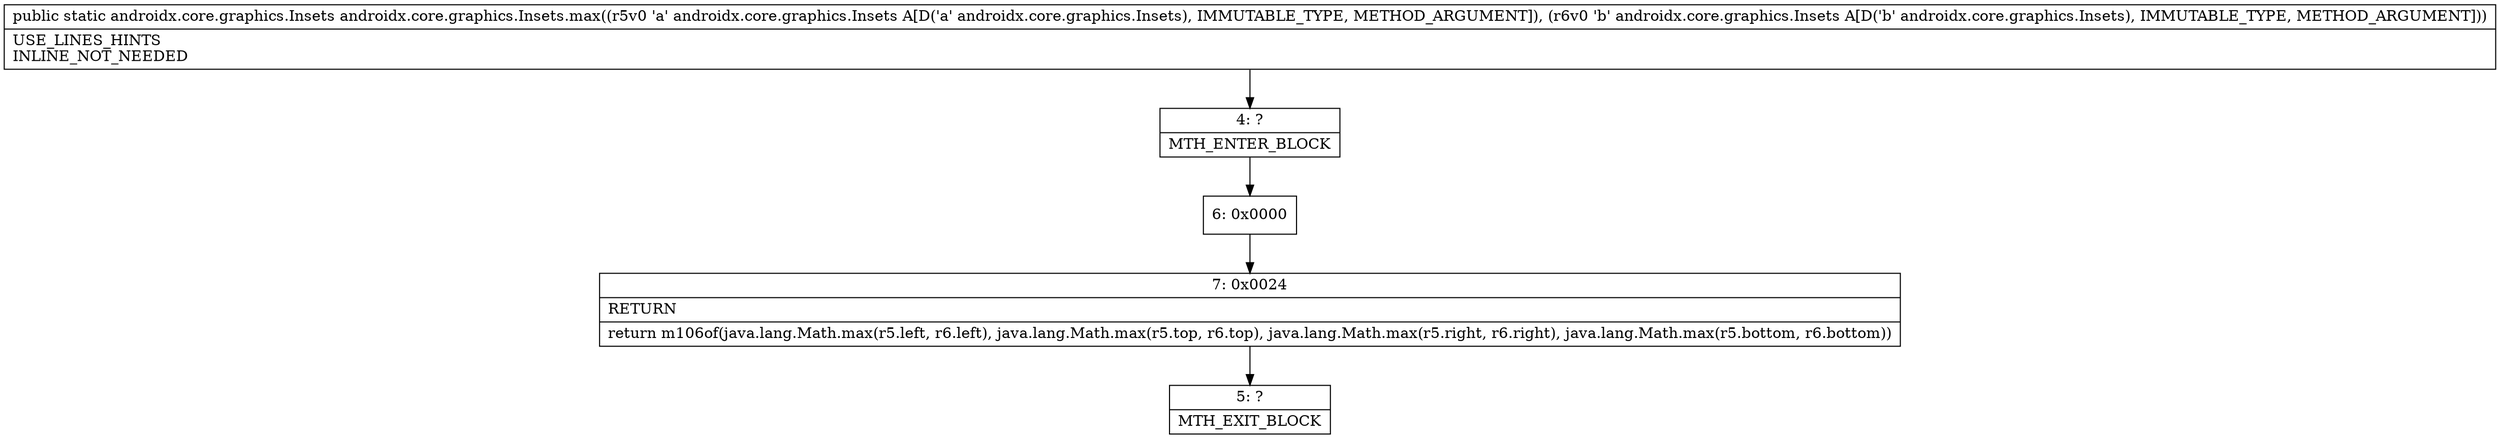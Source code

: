 digraph "CFG forandroidx.core.graphics.Insets.max(Landroidx\/core\/graphics\/Insets;Landroidx\/core\/graphics\/Insets;)Landroidx\/core\/graphics\/Insets;" {
Node_4 [shape=record,label="{4\:\ ?|MTH_ENTER_BLOCK\l}"];
Node_6 [shape=record,label="{6\:\ 0x0000}"];
Node_7 [shape=record,label="{7\:\ 0x0024|RETURN\l|return m106of(java.lang.Math.max(r5.left, r6.left), java.lang.Math.max(r5.top, r6.top), java.lang.Math.max(r5.right, r6.right), java.lang.Math.max(r5.bottom, r6.bottom))\l}"];
Node_5 [shape=record,label="{5\:\ ?|MTH_EXIT_BLOCK\l}"];
MethodNode[shape=record,label="{public static androidx.core.graphics.Insets androidx.core.graphics.Insets.max((r5v0 'a' androidx.core.graphics.Insets A[D('a' androidx.core.graphics.Insets), IMMUTABLE_TYPE, METHOD_ARGUMENT]), (r6v0 'b' androidx.core.graphics.Insets A[D('b' androidx.core.graphics.Insets), IMMUTABLE_TYPE, METHOD_ARGUMENT]))  | USE_LINES_HINTS\lINLINE_NOT_NEEDED\l}"];
MethodNode -> Node_4;Node_4 -> Node_6;
Node_6 -> Node_7;
Node_7 -> Node_5;
}


